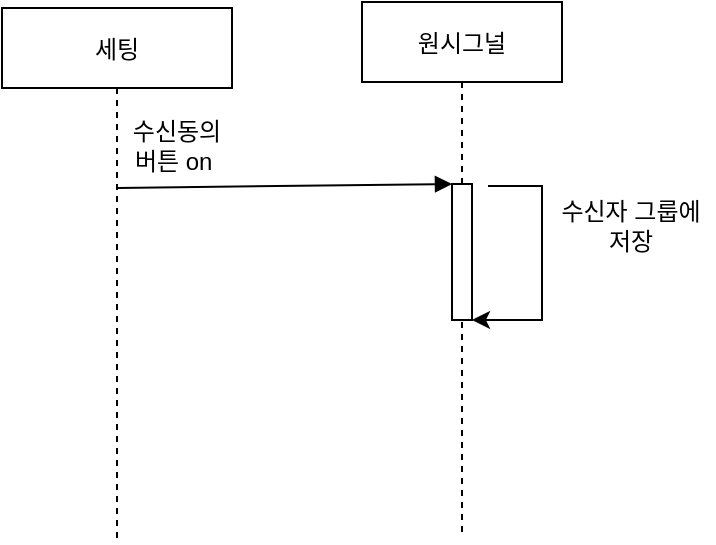 <mxfile version="15.7.2" type="github">
  <diagram id="kgpKYQtTHZ0yAKxKKP6v" name="Page-1">
    <mxGraphModel dx="1422" dy="794" grid="0" gridSize="10" guides="1" tooltips="1" connect="1" arrows="1" fold="1" page="1" pageScale="1" pageWidth="850" pageHeight="1100" math="0" shadow="0">
      <root>
        <mxCell id="0" />
        <mxCell id="1" parent="0" />
        <mxCell id="3nuBFxr9cyL0pnOWT2aG-1" value="세팅" style="shape=umlLifeline;perimeter=lifelinePerimeter;container=1;collapsible=0;recursiveResize=0;rounded=0;shadow=0;strokeWidth=1;" parent="1" vertex="1">
          <mxGeometry x="120" y="80" width="115" height="267" as="geometry" />
        </mxCell>
        <mxCell id="sN3Mihsus-W3mvqpCNfK-1" value="수신동의 버튼 on&amp;nbsp;" style="text;html=1;strokeColor=none;fillColor=none;align=center;verticalAlign=middle;whiteSpace=wrap;rounded=0;" parent="3nuBFxr9cyL0pnOWT2aG-1" vertex="1">
          <mxGeometry x="59" y="54" width="57" height="30" as="geometry" />
        </mxCell>
        <mxCell id="3nuBFxr9cyL0pnOWT2aG-5" value="원시그널" style="shape=umlLifeline;perimeter=lifelinePerimeter;container=1;collapsible=0;recursiveResize=0;rounded=0;shadow=0;strokeWidth=1;" parent="1" vertex="1">
          <mxGeometry x="300" y="77" width="100" height="267" as="geometry" />
        </mxCell>
        <mxCell id="3nuBFxr9cyL0pnOWT2aG-6" value="" style="points=[];perimeter=orthogonalPerimeter;rounded=0;shadow=0;strokeWidth=1;" parent="3nuBFxr9cyL0pnOWT2aG-5" vertex="1">
          <mxGeometry x="45" y="91" width="10" height="68" as="geometry" />
        </mxCell>
        <mxCell id="sN3Mihsus-W3mvqpCNfK-6" value="" style="endArrow=classic;html=1;rounded=0;" parent="3nuBFxr9cyL0pnOWT2aG-5" edge="1">
          <mxGeometry width="50" height="50" relative="1" as="geometry">
            <mxPoint x="63" y="92" as="sourcePoint" />
            <mxPoint x="55" y="159" as="targetPoint" />
            <Array as="points">
              <mxPoint x="90" y="92" />
              <mxPoint x="90" y="159" />
            </Array>
          </mxGeometry>
        </mxCell>
        <mxCell id="3nuBFxr9cyL0pnOWT2aG-8" value="" style="verticalAlign=bottom;endArrow=block;entryX=0;entryY=0;shadow=0;strokeWidth=1;exitX=0.504;exitY=0.337;exitDx=0;exitDy=0;exitPerimeter=0;" parent="1" source="3nuBFxr9cyL0pnOWT2aG-1" target="3nuBFxr9cyL0pnOWT2aG-6" edge="1">
          <mxGeometry relative="1" as="geometry">
            <mxPoint x="175" y="168" as="sourcePoint" />
          </mxGeometry>
        </mxCell>
        <mxCell id="sN3Mihsus-W3mvqpCNfK-7" value="수신자 그룹에 저장" style="text;html=1;strokeColor=none;fillColor=none;align=center;verticalAlign=middle;whiteSpace=wrap;rounded=0;" parent="1" vertex="1">
          <mxGeometry x="393" y="174" width="83" height="30" as="geometry" />
        </mxCell>
      </root>
    </mxGraphModel>
  </diagram>
</mxfile>
